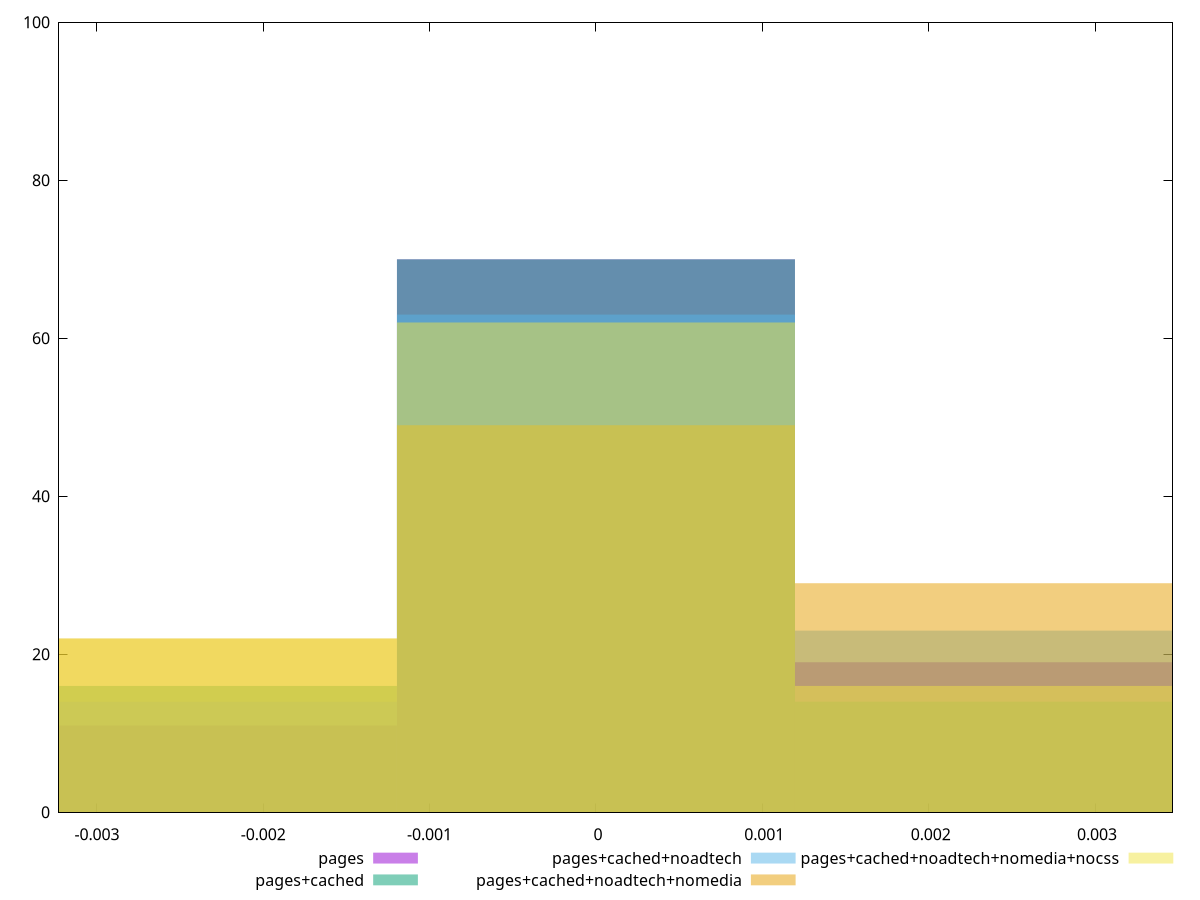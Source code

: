 reset

$pages <<EOF
0 70
0.002392416707550003 19
-0.002392416707550003 11
EOF

$pagesCached <<EOF
0 70
0.002392416707550003 14
-0.002392416707550003 16
EOF

$pagesCachedNoadtech <<EOF
0.002392416707550003 23
0 63
-0.002392416707550003 14
EOF

$pagesCachedNoadtechNomedia <<EOF
0 49
-0.002392416707550003 22
0.002392416707550003 29
EOF

$pagesCachedNoadtechNomediaNocss <<EOF
0 62
-0.002392416707550003 22
0.002392416707550003 16
EOF

set key outside below
set boxwidth 0.002392416707550003
set xrange [-0.00322768740515231:0.0034656110941730374]
set yrange [0:100]
set trange [0:100]
set style fill transparent solid 0.5 noborder
set terminal svg size 640, 530 enhanced background rgb 'white'
set output "report_00015_2021-02-09T16-11-33.973Z/meta/pScore-difference/comparison/histogram/all_raw.svg"

plot $pages title "pages" with boxes, \
     $pagesCached title "pages+cached" with boxes, \
     $pagesCachedNoadtech title "pages+cached+noadtech" with boxes, \
     $pagesCachedNoadtechNomedia title "pages+cached+noadtech+nomedia" with boxes, \
     $pagesCachedNoadtechNomediaNocss title "pages+cached+noadtech+nomedia+nocss" with boxes

reset
